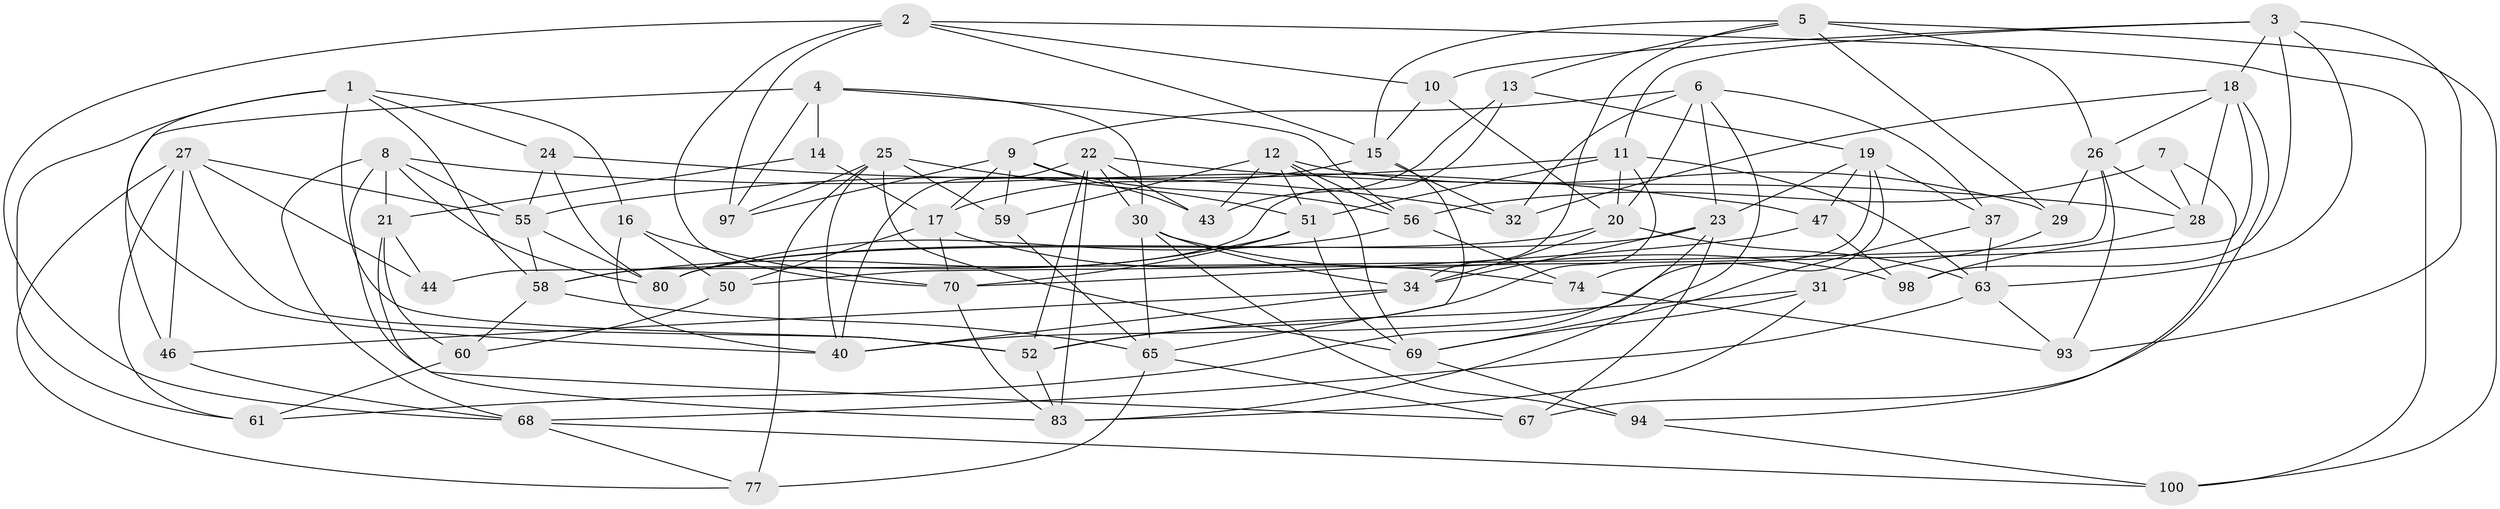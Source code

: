 // original degree distribution, {4: 1.0}
// Generated by graph-tools (version 1.1) at 2025/39/02/21/25 10:39:01]
// undirected, 63 vertices, 160 edges
graph export_dot {
graph [start="1"]
  node [color=gray90,style=filled];
  1 [super="+84"];
  2 [super="+73"];
  3 [super="+53"];
  4 [super="+66"];
  5 [super="+33"];
  6 [super="+35"];
  7;
  8 [super="+57"];
  9 [super="+36"];
  10;
  11 [super="+62"];
  12 [super="+75"];
  13;
  14;
  15 [super="+87"];
  16;
  17 [super="+39"];
  18 [super="+72"];
  19 [super="+99"];
  20 [super="+45"];
  21 [super="+79"];
  22 [super="+78"];
  23 [super="+41"];
  24;
  25 [super="+38"];
  26 [super="+95"];
  27 [super="+49"];
  28 [super="+54"];
  29;
  30 [super="+64"];
  31;
  32;
  34 [super="+42"];
  37;
  40 [super="+48"];
  43;
  44;
  46;
  47;
  50;
  51 [super="+96"];
  52 [super="+82"];
  55 [super="+76"];
  56 [super="+71"];
  58 [super="+92"];
  59;
  60;
  61;
  63 [super="+81"];
  65 [super="+85"];
  67;
  68 [super="+91"];
  69 [super="+86"];
  70 [super="+89"];
  74;
  77;
  80 [super="+90"];
  83 [super="+88"];
  93;
  94;
  97;
  98;
  100;
  1 -- 24;
  1 -- 61;
  1 -- 58;
  1 -- 16;
  1 -- 40;
  1 -- 52;
  2 -- 100;
  2 -- 68;
  2 -- 97;
  2 -- 10;
  2 -- 70;
  2 -- 15;
  3 -- 10;
  3 -- 98;
  3 -- 93;
  3 -- 11;
  3 -- 18;
  3 -- 63;
  4 -- 56;
  4 -- 14 [weight=2];
  4 -- 46;
  4 -- 97;
  4 -- 30;
  5 -- 15;
  5 -- 13;
  5 -- 34;
  5 -- 26;
  5 -- 100;
  5 -- 29;
  6 -- 37;
  6 -- 9;
  6 -- 23;
  6 -- 32;
  6 -- 83;
  6 -- 20;
  7 -- 28 [weight=2];
  7 -- 94;
  7 -- 56;
  8 -- 67;
  8 -- 47;
  8 -- 68;
  8 -- 80;
  8 -- 21;
  8 -- 55;
  9 -- 43;
  9 -- 59;
  9 -- 97;
  9 -- 17;
  9 -- 56;
  10 -- 15;
  10 -- 20;
  11 -- 20;
  11 -- 51;
  11 -- 55;
  11 -- 52;
  11 -- 63;
  12 -- 59;
  12 -- 56;
  12 -- 43;
  12 -- 29;
  12 -- 51;
  12 -- 69;
  13 -- 43;
  13 -- 19;
  13 -- 58;
  14 -- 21;
  14 -- 17;
  15 -- 17;
  15 -- 32;
  15 -- 65;
  16 -- 50;
  16 -- 40;
  16 -- 70;
  17 -- 50;
  17 -- 70;
  17 -- 74;
  18 -- 67;
  18 -- 28;
  18 -- 26;
  18 -- 32;
  18 -- 50;
  19 -- 23;
  19 -- 74;
  19 -- 37;
  19 -- 47;
  19 -- 40;
  20 -- 63;
  20 -- 80;
  20 -- 34;
  21 -- 44 [weight=2];
  21 -- 60;
  21 -- 83;
  22 -- 43;
  22 -- 28;
  22 -- 52;
  22 -- 40;
  22 -- 83;
  22 -- 30;
  23 -- 67;
  23 -- 80;
  23 -- 34;
  23 -- 61;
  24 -- 32;
  24 -- 80;
  24 -- 55;
  25 -- 51;
  25 -- 40;
  25 -- 59;
  25 -- 77;
  25 -- 97;
  25 -- 69;
  26 -- 28;
  26 -- 44;
  26 -- 93;
  26 -- 29;
  27 -- 77;
  27 -- 61;
  27 -- 46;
  27 -- 44;
  27 -- 52;
  27 -- 55;
  28 -- 98;
  29 -- 31;
  30 -- 98;
  30 -- 34;
  30 -- 65;
  30 -- 94;
  31 -- 83;
  31 -- 69;
  31 -- 52;
  34 -- 40;
  34 -- 46;
  37 -- 63;
  37 -- 69;
  46 -- 68;
  47 -- 98;
  47 -- 70;
  50 -- 60;
  51 -- 58;
  51 -- 69;
  51 -- 70;
  52 -- 83;
  55 -- 80;
  55 -- 58;
  56 -- 74;
  56 -- 80;
  58 -- 65;
  58 -- 60;
  59 -- 65;
  60 -- 61;
  63 -- 93;
  63 -- 68;
  65 -- 77;
  65 -- 67;
  68 -- 100;
  68 -- 77;
  69 -- 94;
  70 -- 83;
  74 -- 93;
  94 -- 100;
}
